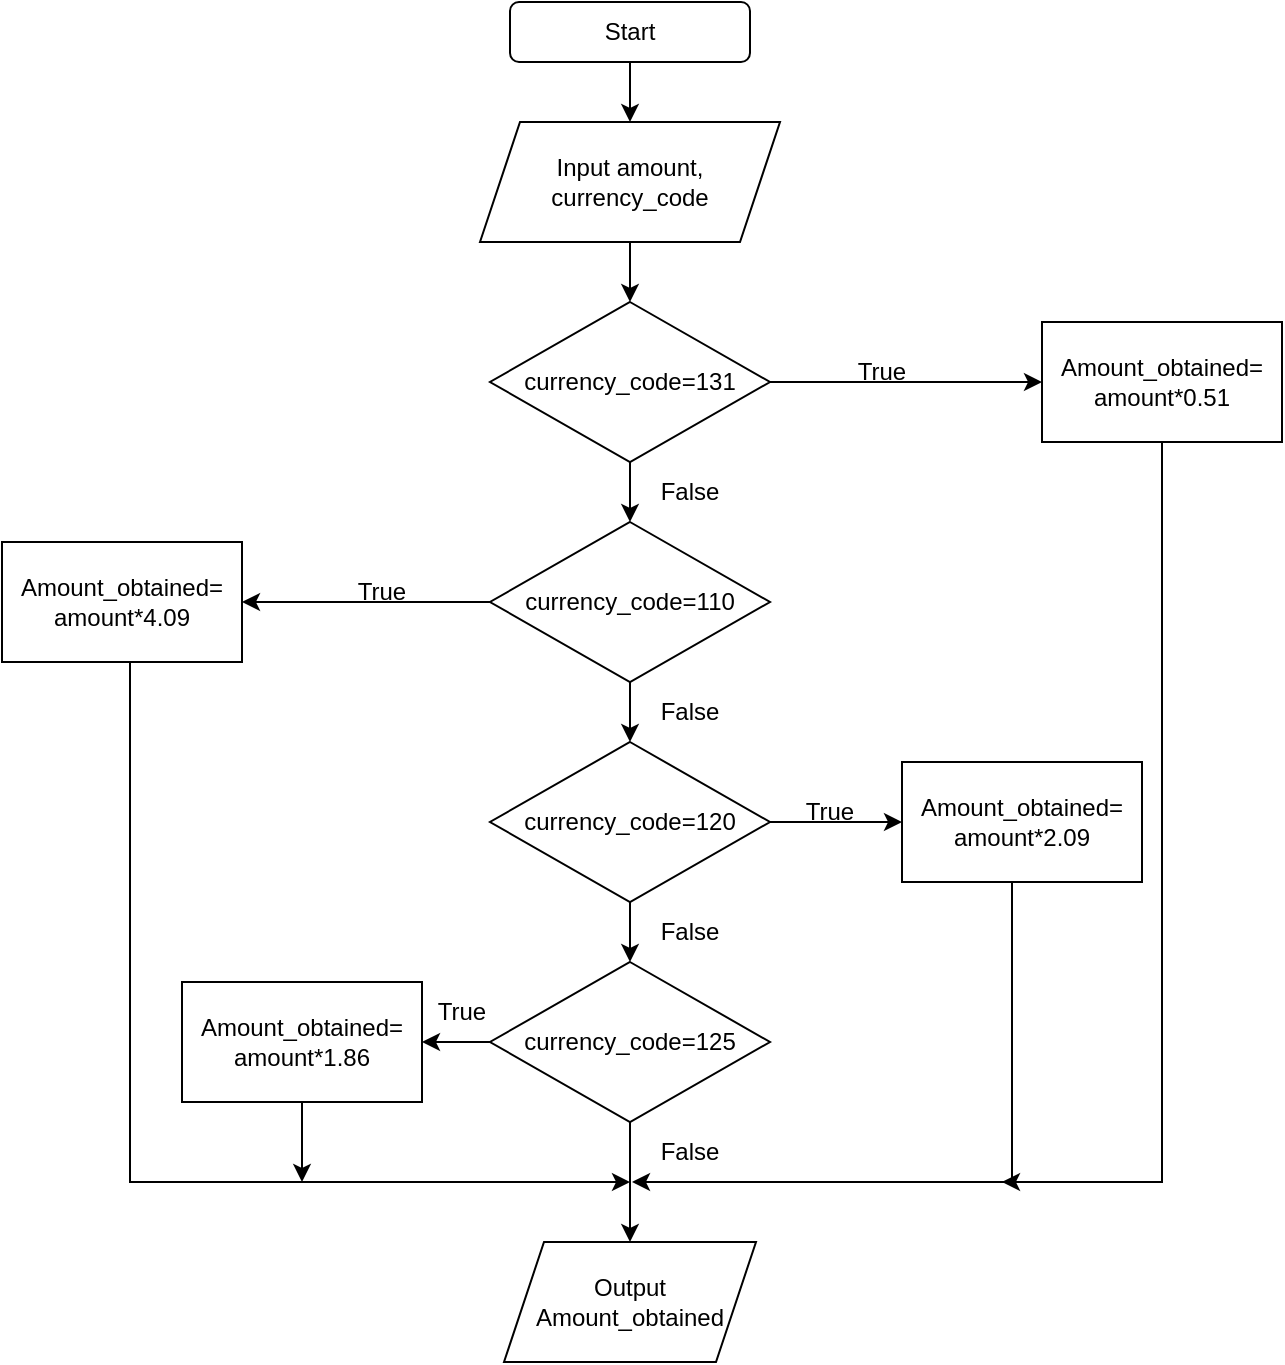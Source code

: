 <mxfile version="15.8.6" type="device"><diagram id="F6tvJwb6C0eUR33YtUdw" name="Page-1"><mxGraphModel dx="868" dy="482" grid="1" gridSize="10" guides="1" tooltips="1" connect="1" arrows="1" fold="1" page="1" pageScale="1" pageWidth="827" pageHeight="1169" math="0" shadow="0"><root><mxCell id="0"/><mxCell id="1" parent="0"/><mxCell id="BHA5BWVahA86m3BDVEAI-9" value="" style="edgeStyle=orthogonalEdgeStyle;rounded=0;orthogonalLoop=1;jettySize=auto;html=1;" edge="1" parent="1" source="BHA5BWVahA86m3BDVEAI-1" target="BHA5BWVahA86m3BDVEAI-2"><mxGeometry relative="1" as="geometry"/></mxCell><mxCell id="BHA5BWVahA86m3BDVEAI-1" value="Start" style="rounded=1;whiteSpace=wrap;html=1;" vertex="1" parent="1"><mxGeometry x="354" y="30" width="120" height="30" as="geometry"/></mxCell><mxCell id="BHA5BWVahA86m3BDVEAI-8" value="" style="edgeStyle=orthogonalEdgeStyle;rounded=0;orthogonalLoop=1;jettySize=auto;html=1;" edge="1" parent="1" source="BHA5BWVahA86m3BDVEAI-2" target="BHA5BWVahA86m3BDVEAI-3"><mxGeometry relative="1" as="geometry"/></mxCell><mxCell id="BHA5BWVahA86m3BDVEAI-2" value="Input amount, currency_code" style="shape=parallelogram;perimeter=parallelogramPerimeter;whiteSpace=wrap;html=1;fixedSize=1;" vertex="1" parent="1"><mxGeometry x="339" y="90" width="150" height="60" as="geometry"/></mxCell><mxCell id="BHA5BWVahA86m3BDVEAI-10" value="" style="edgeStyle=orthogonalEdgeStyle;rounded=0;orthogonalLoop=1;jettySize=auto;html=1;" edge="1" parent="1" source="BHA5BWVahA86m3BDVEAI-3" target="BHA5BWVahA86m3BDVEAI-4"><mxGeometry relative="1" as="geometry"/></mxCell><mxCell id="BHA5BWVahA86m3BDVEAI-13" value="" style="edgeStyle=orthogonalEdgeStyle;rounded=0;orthogonalLoop=1;jettySize=auto;html=1;" edge="1" parent="1" source="BHA5BWVahA86m3BDVEAI-3" target="BHA5BWVahA86m3BDVEAI-7"><mxGeometry relative="1" as="geometry"/></mxCell><mxCell id="BHA5BWVahA86m3BDVEAI-3" value="currency_code=131" style="rhombus;whiteSpace=wrap;html=1;" vertex="1" parent="1"><mxGeometry x="344" y="180" width="140" height="80" as="geometry"/></mxCell><mxCell id="BHA5BWVahA86m3BDVEAI-11" value="" style="edgeStyle=orthogonalEdgeStyle;rounded=0;orthogonalLoop=1;jettySize=auto;html=1;" edge="1" parent="1" source="BHA5BWVahA86m3BDVEAI-4" target="BHA5BWVahA86m3BDVEAI-5"><mxGeometry relative="1" as="geometry"/></mxCell><mxCell id="BHA5BWVahA86m3BDVEAI-15" value="" style="edgeStyle=orthogonalEdgeStyle;rounded=0;orthogonalLoop=1;jettySize=auto;html=1;" edge="1" parent="1" source="BHA5BWVahA86m3BDVEAI-4" target="BHA5BWVahA86m3BDVEAI-14"><mxGeometry relative="1" as="geometry"/></mxCell><mxCell id="BHA5BWVahA86m3BDVEAI-4" value="currency_code=110" style="rhombus;whiteSpace=wrap;html=1;" vertex="1" parent="1"><mxGeometry x="344" y="290" width="140" height="80" as="geometry"/></mxCell><mxCell id="BHA5BWVahA86m3BDVEAI-12" value="" style="edgeStyle=orthogonalEdgeStyle;rounded=0;orthogonalLoop=1;jettySize=auto;html=1;" edge="1" parent="1" source="BHA5BWVahA86m3BDVEAI-5" target="BHA5BWVahA86m3BDVEAI-6"><mxGeometry relative="1" as="geometry"/></mxCell><mxCell id="BHA5BWVahA86m3BDVEAI-17" value="" style="edgeStyle=orthogonalEdgeStyle;rounded=0;orthogonalLoop=1;jettySize=auto;html=1;" edge="1" parent="1" source="BHA5BWVahA86m3BDVEAI-5" target="BHA5BWVahA86m3BDVEAI-16"><mxGeometry relative="1" as="geometry"/></mxCell><mxCell id="BHA5BWVahA86m3BDVEAI-5" value="currency_code=120" style="rhombus;whiteSpace=wrap;html=1;" vertex="1" parent="1"><mxGeometry x="344" y="400" width="140" height="80" as="geometry"/></mxCell><mxCell id="BHA5BWVahA86m3BDVEAI-19" value="" style="edgeStyle=orthogonalEdgeStyle;rounded=0;orthogonalLoop=1;jettySize=auto;html=1;" edge="1" parent="1" source="BHA5BWVahA86m3BDVEAI-6" target="BHA5BWVahA86m3BDVEAI-18"><mxGeometry relative="1" as="geometry"/></mxCell><mxCell id="BHA5BWVahA86m3BDVEAI-21" value="" style="edgeStyle=orthogonalEdgeStyle;rounded=0;orthogonalLoop=1;jettySize=auto;html=1;" edge="1" parent="1" source="BHA5BWVahA86m3BDVEAI-6" target="BHA5BWVahA86m3BDVEAI-20"><mxGeometry relative="1" as="geometry"/></mxCell><mxCell id="BHA5BWVahA86m3BDVEAI-6" value="currency_code=125" style="rhombus;whiteSpace=wrap;html=1;" vertex="1" parent="1"><mxGeometry x="344" y="510" width="140" height="80" as="geometry"/></mxCell><mxCell id="BHA5BWVahA86m3BDVEAI-7" value="Amount_obtained= amount*0.51" style="rounded=0;whiteSpace=wrap;html=1;" vertex="1" parent="1"><mxGeometry x="620" y="190" width="120" height="60" as="geometry"/></mxCell><mxCell id="BHA5BWVahA86m3BDVEAI-27" style="edgeStyle=orthogonalEdgeStyle;rounded=0;orthogonalLoop=1;jettySize=auto;html=1;exitX=0.5;exitY=1;exitDx=0;exitDy=0;" edge="1" parent="1"><mxGeometry relative="1" as="geometry"><mxPoint x="414" y="620" as="targetPoint"/><mxPoint x="164" y="360" as="sourcePoint"/><Array as="points"><mxPoint x="164" y="620"/><mxPoint x="414" y="620"/></Array></mxGeometry></mxCell><mxCell id="BHA5BWVahA86m3BDVEAI-14" value="Amount_obtained= amount*4.09" style="rounded=0;whiteSpace=wrap;html=1;" vertex="1" parent="1"><mxGeometry x="100" y="300" width="120" height="60" as="geometry"/></mxCell><mxCell id="BHA5BWVahA86m3BDVEAI-16" value="Amount_obtained= amount*2.09" style="rounded=0;whiteSpace=wrap;html=1;" vertex="1" parent="1"><mxGeometry x="550" y="410" width="120" height="60" as="geometry"/></mxCell><mxCell id="BHA5BWVahA86m3BDVEAI-25" style="edgeStyle=orthogonalEdgeStyle;rounded=0;orthogonalLoop=1;jettySize=auto;html=1;exitX=0.5;exitY=1;exitDx=0;exitDy=0;" edge="1" parent="1" source="BHA5BWVahA86m3BDVEAI-18"><mxGeometry relative="1" as="geometry"><mxPoint x="250" y="620" as="targetPoint"/></mxGeometry></mxCell><mxCell id="BHA5BWVahA86m3BDVEAI-18" value="Amount_obtained= amount*1.86" style="rounded=0;whiteSpace=wrap;html=1;" vertex="1" parent="1"><mxGeometry x="190" y="520" width="120" height="60" as="geometry"/></mxCell><mxCell id="BHA5BWVahA86m3BDVEAI-20" value="Output Amount_obtained" style="shape=parallelogram;perimeter=parallelogramPerimeter;whiteSpace=wrap;html=1;fixedSize=1;" vertex="1" parent="1"><mxGeometry x="351" y="650" width="126" height="60" as="geometry"/></mxCell><mxCell id="BHA5BWVahA86m3BDVEAI-30" value="" style="endArrow=classic;html=1;rounded=0;exitX=0.5;exitY=1;exitDx=0;exitDy=0;" edge="1" parent="1"><mxGeometry width="50" height="50" relative="1" as="geometry"><mxPoint x="605" y="470" as="sourcePoint"/><mxPoint x="415" y="620" as="targetPoint"/><Array as="points"><mxPoint x="605" y="620"/></Array></mxGeometry></mxCell><mxCell id="BHA5BWVahA86m3BDVEAI-31" value="" style="endArrow=classic;html=1;rounded=0;exitX=0.5;exitY=1;exitDx=0;exitDy=0;" edge="1" parent="1"><mxGeometry width="50" height="50" relative="1" as="geometry"><mxPoint x="680" y="250" as="sourcePoint"/><mxPoint x="600" y="620" as="targetPoint"/><Array as="points"><mxPoint x="680" y="620"/></Array></mxGeometry></mxCell><mxCell id="BHA5BWVahA86m3BDVEAI-32" value="True" style="text;html=1;strokeColor=none;fillColor=none;align=center;verticalAlign=middle;whiteSpace=wrap;rounded=0;" vertex="1" parent="1"><mxGeometry x="510" y="200" width="60" height="30" as="geometry"/></mxCell><mxCell id="BHA5BWVahA86m3BDVEAI-33" value="True" style="text;html=1;strokeColor=none;fillColor=none;align=center;verticalAlign=middle;whiteSpace=wrap;rounded=0;" vertex="1" parent="1"><mxGeometry x="260" y="310" width="60" height="30" as="geometry"/></mxCell><mxCell id="BHA5BWVahA86m3BDVEAI-35" value="True" style="text;html=1;strokeColor=none;fillColor=none;align=center;verticalAlign=middle;whiteSpace=wrap;rounded=0;" vertex="1" parent="1"><mxGeometry x="484" y="420" width="60" height="30" as="geometry"/></mxCell><mxCell id="BHA5BWVahA86m3BDVEAI-36" value="True" style="text;html=1;strokeColor=none;fillColor=none;align=center;verticalAlign=middle;whiteSpace=wrap;rounded=0;" vertex="1" parent="1"><mxGeometry x="300" y="520" width="60" height="30" as="geometry"/></mxCell><mxCell id="BHA5BWVahA86m3BDVEAI-38" value="False" style="text;html=1;strokeColor=none;fillColor=none;align=center;verticalAlign=middle;whiteSpace=wrap;rounded=0;" vertex="1" parent="1"><mxGeometry x="414" y="370" width="60" height="30" as="geometry"/></mxCell><mxCell id="BHA5BWVahA86m3BDVEAI-39" value="False" style="text;html=1;strokeColor=none;fillColor=none;align=center;verticalAlign=middle;whiteSpace=wrap;rounded=0;" vertex="1" parent="1"><mxGeometry x="414" y="260" width="60" height="30" as="geometry"/></mxCell><mxCell id="BHA5BWVahA86m3BDVEAI-40" value="False" style="text;html=1;strokeColor=none;fillColor=none;align=center;verticalAlign=middle;whiteSpace=wrap;rounded=0;" vertex="1" parent="1"><mxGeometry x="414" y="480" width="60" height="30" as="geometry"/></mxCell><mxCell id="BHA5BWVahA86m3BDVEAI-41" value="False" style="text;html=1;strokeColor=none;fillColor=none;align=center;verticalAlign=middle;whiteSpace=wrap;rounded=0;" vertex="1" parent="1"><mxGeometry x="414" y="590" width="60" height="30" as="geometry"/></mxCell></root></mxGraphModel></diagram></mxfile>